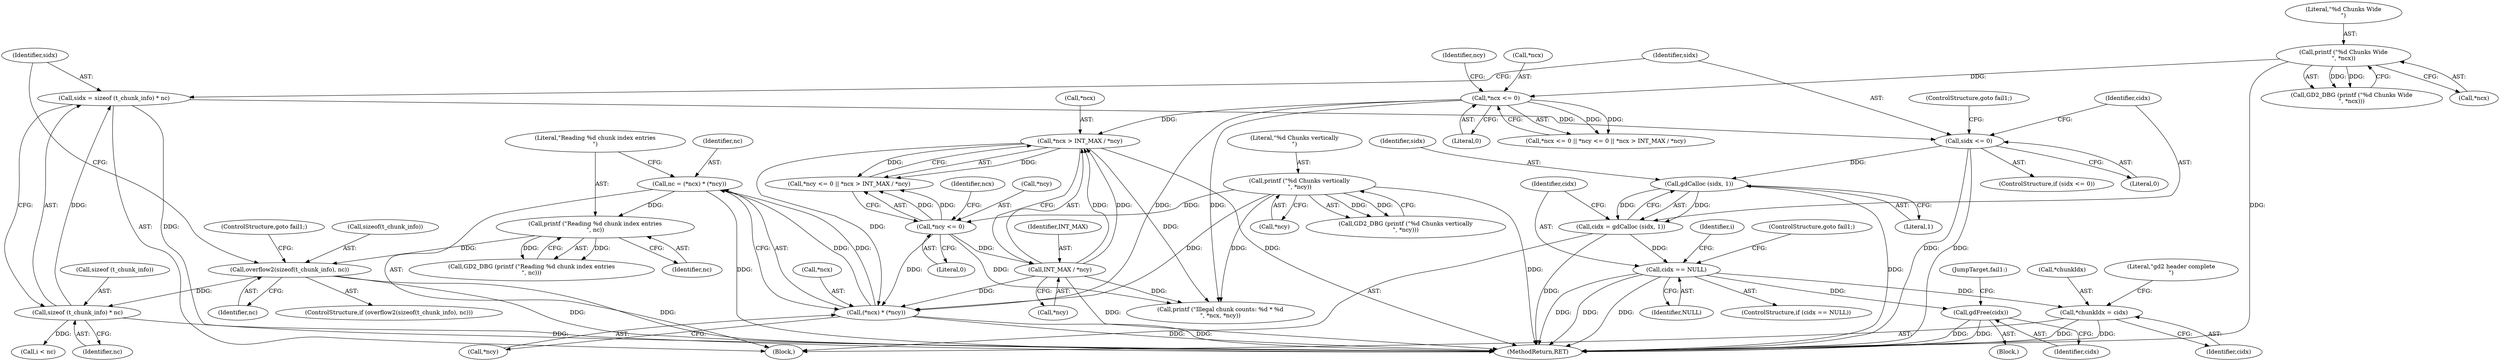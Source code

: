 digraph "0_libgd_69d2fd2c597ffc0c217de1238b9bf4d4bceba8e6@API" {
"1000375" [label="(Call,sidx = sizeof (t_chunk_info) * nc)"];
"1000377" [label="(Call,sizeof (t_chunk_info) * nc)"];
"1000369" [label="(Call,overflow2(sizeof(t_chunk_info), nc))"];
"1000365" [label="(Call,printf (\"Reading %d chunk index entries\n\", nc))"];
"1000357" [label="(Call,nc = (*ncx) * (*ncy))"];
"1000359" [label="(Call,(*ncx) * (*ncy))"];
"1000332" [label="(Call,*ncx <= 0)"];
"1000308" [label="(Call,printf (\"%d Chunks Wide\n\", *ncx))"];
"1000341" [label="(Call,*ncx > INT_MAX / *ncy)"];
"1000344" [label="(Call,INT_MAX / *ncy)"];
"1000337" [label="(Call,*ncy <= 0)"];
"1000321" [label="(Call,printf (\"%d Chunks vertically\n\", *ncy))"];
"1000382" [label="(Call,sidx <= 0)"];
"1000389" [label="(Call,gdCalloc (sidx, 1))"];
"1000387" [label="(Call,cidx = gdCalloc (sidx, 1))"];
"1000393" [label="(Call,cidx == NULL)"];
"1000451" [label="(Call,*chunkIdx = cidx)"];
"1000461" [label="(Call,gdFree(cidx))"];
"1000383" [label="(Identifier,sidx)"];
"1000345" [label="(Identifier,INT_MAX)"];
"1000346" [label="(Call,*ncy)"];
"1000322" [label="(Literal,\"%d Chunks vertically\n\")"];
"1000342" [label="(Call,*ncx)"];
"1000381" [label="(ControlStructure,if (sidx <= 0))"];
"1000340" [label="(Literal,0)"];
"1000333" [label="(Call,*ncx)"];
"1000451" [label="(Call,*chunkIdx = cidx)"];
"1000343" [label="(Identifier,ncx)"];
"1000394" [label="(Identifier,cidx)"];
"1000382" [label="(Call,sidx <= 0)"];
"1000360" [label="(Call,*ncx)"];
"1000393" [label="(Call,cidx == NULL)"];
"1000329" [label="(Block,)"];
"1000372" [label="(Identifier,nc)"];
"1000462" [label="(Identifier,cidx)"];
"1000336" [label="(Call,*ncy <= 0 || *ncx > INT_MAX / *ncy)"];
"1000335" [label="(Literal,0)"];
"1000402" [label="(Call,i < nc)"];
"1000359" [label="(Call,(*ncx) * (*ncy))"];
"1000358" [label="(Identifier,nc)"];
"1000380" [label="(Identifier,nc)"];
"1000310" [label="(Call,*ncx)"];
"1000365" [label="(Call,printf (\"Reading %d chunk index entries\n\", nc))"];
"1000375" [label="(Call,sidx = sizeof (t_chunk_info) * nc)"];
"1000357" [label="(Call,nc = (*ncx) * (*ncy))"];
"1000308" [label="(Call,printf (\"%d Chunks Wide\n\", *ncx))"];
"1000378" [label="(Call,sizeof (t_chunk_info))"];
"1000395" [label="(Identifier,NULL)"];
"1000376" [label="(Identifier,sidx)"];
"1000386" [label="(ControlStructure,goto fail1;)"];
"1000323" [label="(Call,*ncy)"];
"1000400" [label="(Identifier,i)"];
"1000388" [label="(Identifier,cidx)"];
"1000397" [label="(ControlStructure,goto fail1;)"];
"1000391" [label="(Literal,1)"];
"1000466" [label="(MethodReturn,RET)"];
"1000390" [label="(Identifier,sidx)"];
"1000454" [label="(Identifier,cidx)"];
"1000452" [label="(Call,*chunkIdx)"];
"1000457" [label="(Literal,\"gd2 header complete\n\")"];
"1000307" [label="(Call,GD2_DBG (printf (\"%d Chunks Wide\n\", *ncx)))"];
"1000337" [label="(Call,*ncy <= 0)"];
"1000369" [label="(Call,overflow2(sizeof(t_chunk_info), nc))"];
"1000370" [label="(Call,sizeof(t_chunk_info))"];
"1000321" [label="(Call,printf (\"%d Chunks vertically\n\", *ncy))"];
"1000384" [label="(Literal,0)"];
"1000344" [label="(Call,INT_MAX / *ncy)"];
"1000338" [label="(Call,*ncy)"];
"1000374" [label="(ControlStructure,goto fail1;)"];
"1000377" [label="(Call,sizeof (t_chunk_info) * nc)"];
"1000392" [label="(ControlStructure,if (cidx == NULL))"];
"1000117" [label="(Block,)"];
"1000320" [label="(Call,GD2_DBG (printf (\"%d Chunks vertically\n\", *ncy)))"];
"1000368" [label="(ControlStructure,if (overflow2(sizeof(t_chunk_info), nc)))"];
"1000387" [label="(Call,cidx = gdCalloc (sidx, 1))"];
"1000350" [label="(Call,printf (\"Illegal chunk counts: %d * %d\n\", *ncx, *ncy))"];
"1000367" [label="(Identifier,nc)"];
"1000366" [label="(Literal,\"Reading %d chunk index entries\n\")"];
"1000341" [label="(Call,*ncx > INT_MAX / *ncy)"];
"1000461" [label="(Call,gdFree(cidx))"];
"1000463" [label="(JumpTarget,fail1:)"];
"1000339" [label="(Identifier,ncy)"];
"1000331" [label="(Call,*ncx <= 0 || *ncy <= 0 || *ncx > INT_MAX / *ncy)"];
"1000309" [label="(Literal,\"%d Chunks Wide\n\")"];
"1000389" [label="(Call,gdCalloc (sidx, 1))"];
"1000332" [label="(Call,*ncx <= 0)"];
"1000362" [label="(Call,*ncy)"];
"1000364" [label="(Call,GD2_DBG (printf (\"Reading %d chunk index entries\n\", nc)))"];
"1000375" -> "1000329"  [label="AST: "];
"1000375" -> "1000377"  [label="CFG: "];
"1000376" -> "1000375"  [label="AST: "];
"1000377" -> "1000375"  [label="AST: "];
"1000383" -> "1000375"  [label="CFG: "];
"1000375" -> "1000466"  [label="DDG: "];
"1000377" -> "1000375"  [label="DDG: "];
"1000375" -> "1000382"  [label="DDG: "];
"1000377" -> "1000380"  [label="CFG: "];
"1000378" -> "1000377"  [label="AST: "];
"1000380" -> "1000377"  [label="AST: "];
"1000377" -> "1000466"  [label="DDG: "];
"1000369" -> "1000377"  [label="DDG: "];
"1000377" -> "1000402"  [label="DDG: "];
"1000369" -> "1000368"  [label="AST: "];
"1000369" -> "1000372"  [label="CFG: "];
"1000370" -> "1000369"  [label="AST: "];
"1000372" -> "1000369"  [label="AST: "];
"1000374" -> "1000369"  [label="CFG: "];
"1000376" -> "1000369"  [label="CFG: "];
"1000369" -> "1000466"  [label="DDG: "];
"1000369" -> "1000466"  [label="DDG: "];
"1000365" -> "1000369"  [label="DDG: "];
"1000365" -> "1000364"  [label="AST: "];
"1000365" -> "1000367"  [label="CFG: "];
"1000366" -> "1000365"  [label="AST: "];
"1000367" -> "1000365"  [label="AST: "];
"1000364" -> "1000365"  [label="CFG: "];
"1000365" -> "1000364"  [label="DDG: "];
"1000365" -> "1000364"  [label="DDG: "];
"1000357" -> "1000365"  [label="DDG: "];
"1000357" -> "1000329"  [label="AST: "];
"1000357" -> "1000359"  [label="CFG: "];
"1000358" -> "1000357"  [label="AST: "];
"1000359" -> "1000357"  [label="AST: "];
"1000366" -> "1000357"  [label="CFG: "];
"1000357" -> "1000466"  [label="DDG: "];
"1000359" -> "1000357"  [label="DDG: "];
"1000359" -> "1000357"  [label="DDG: "];
"1000359" -> "1000362"  [label="CFG: "];
"1000360" -> "1000359"  [label="AST: "];
"1000362" -> "1000359"  [label="AST: "];
"1000359" -> "1000466"  [label="DDG: "];
"1000359" -> "1000466"  [label="DDG: "];
"1000332" -> "1000359"  [label="DDG: "];
"1000341" -> "1000359"  [label="DDG: "];
"1000337" -> "1000359"  [label="DDG: "];
"1000321" -> "1000359"  [label="DDG: "];
"1000344" -> "1000359"  [label="DDG: "];
"1000332" -> "1000331"  [label="AST: "];
"1000332" -> "1000335"  [label="CFG: "];
"1000333" -> "1000332"  [label="AST: "];
"1000335" -> "1000332"  [label="AST: "];
"1000339" -> "1000332"  [label="CFG: "];
"1000331" -> "1000332"  [label="CFG: "];
"1000332" -> "1000331"  [label="DDG: "];
"1000332" -> "1000331"  [label="DDG: "];
"1000308" -> "1000332"  [label="DDG: "];
"1000332" -> "1000341"  [label="DDG: "];
"1000332" -> "1000350"  [label="DDG: "];
"1000308" -> "1000307"  [label="AST: "];
"1000308" -> "1000310"  [label="CFG: "];
"1000309" -> "1000308"  [label="AST: "];
"1000310" -> "1000308"  [label="AST: "];
"1000307" -> "1000308"  [label="CFG: "];
"1000308" -> "1000466"  [label="DDG: "];
"1000308" -> "1000307"  [label="DDG: "];
"1000308" -> "1000307"  [label="DDG: "];
"1000341" -> "1000336"  [label="AST: "];
"1000341" -> "1000344"  [label="CFG: "];
"1000342" -> "1000341"  [label="AST: "];
"1000344" -> "1000341"  [label="AST: "];
"1000336" -> "1000341"  [label="CFG: "];
"1000341" -> "1000466"  [label="DDG: "];
"1000341" -> "1000336"  [label="DDG: "];
"1000341" -> "1000336"  [label="DDG: "];
"1000344" -> "1000341"  [label="DDG: "];
"1000344" -> "1000341"  [label="DDG: "];
"1000341" -> "1000350"  [label="DDG: "];
"1000344" -> "1000346"  [label="CFG: "];
"1000345" -> "1000344"  [label="AST: "];
"1000346" -> "1000344"  [label="AST: "];
"1000344" -> "1000466"  [label="DDG: "];
"1000337" -> "1000344"  [label="DDG: "];
"1000344" -> "1000350"  [label="DDG: "];
"1000337" -> "1000336"  [label="AST: "];
"1000337" -> "1000340"  [label="CFG: "];
"1000338" -> "1000337"  [label="AST: "];
"1000340" -> "1000337"  [label="AST: "];
"1000343" -> "1000337"  [label="CFG: "];
"1000336" -> "1000337"  [label="CFG: "];
"1000337" -> "1000336"  [label="DDG: "];
"1000337" -> "1000336"  [label="DDG: "];
"1000321" -> "1000337"  [label="DDG: "];
"1000337" -> "1000350"  [label="DDG: "];
"1000321" -> "1000320"  [label="AST: "];
"1000321" -> "1000323"  [label="CFG: "];
"1000322" -> "1000321"  [label="AST: "];
"1000323" -> "1000321"  [label="AST: "];
"1000320" -> "1000321"  [label="CFG: "];
"1000321" -> "1000466"  [label="DDG: "];
"1000321" -> "1000320"  [label="DDG: "];
"1000321" -> "1000320"  [label="DDG: "];
"1000321" -> "1000350"  [label="DDG: "];
"1000382" -> "1000381"  [label="AST: "];
"1000382" -> "1000384"  [label="CFG: "];
"1000383" -> "1000382"  [label="AST: "];
"1000384" -> "1000382"  [label="AST: "];
"1000386" -> "1000382"  [label="CFG: "];
"1000388" -> "1000382"  [label="CFG: "];
"1000382" -> "1000466"  [label="DDG: "];
"1000382" -> "1000466"  [label="DDG: "];
"1000382" -> "1000389"  [label="DDG: "];
"1000389" -> "1000387"  [label="AST: "];
"1000389" -> "1000391"  [label="CFG: "];
"1000390" -> "1000389"  [label="AST: "];
"1000391" -> "1000389"  [label="AST: "];
"1000387" -> "1000389"  [label="CFG: "];
"1000389" -> "1000466"  [label="DDG: "];
"1000389" -> "1000387"  [label="DDG: "];
"1000389" -> "1000387"  [label="DDG: "];
"1000387" -> "1000329"  [label="AST: "];
"1000388" -> "1000387"  [label="AST: "];
"1000394" -> "1000387"  [label="CFG: "];
"1000387" -> "1000466"  [label="DDG: "];
"1000387" -> "1000393"  [label="DDG: "];
"1000393" -> "1000392"  [label="AST: "];
"1000393" -> "1000395"  [label="CFG: "];
"1000394" -> "1000393"  [label="AST: "];
"1000395" -> "1000393"  [label="AST: "];
"1000397" -> "1000393"  [label="CFG: "];
"1000400" -> "1000393"  [label="CFG: "];
"1000393" -> "1000466"  [label="DDG: "];
"1000393" -> "1000466"  [label="DDG: "];
"1000393" -> "1000466"  [label="DDG: "];
"1000393" -> "1000451"  [label="DDG: "];
"1000393" -> "1000461"  [label="DDG: "];
"1000451" -> "1000329"  [label="AST: "];
"1000451" -> "1000454"  [label="CFG: "];
"1000452" -> "1000451"  [label="AST: "];
"1000454" -> "1000451"  [label="AST: "];
"1000457" -> "1000451"  [label="CFG: "];
"1000451" -> "1000466"  [label="DDG: "];
"1000451" -> "1000466"  [label="DDG: "];
"1000461" -> "1000117"  [label="AST: "];
"1000461" -> "1000462"  [label="CFG: "];
"1000462" -> "1000461"  [label="AST: "];
"1000463" -> "1000461"  [label="CFG: "];
"1000461" -> "1000466"  [label="DDG: "];
"1000461" -> "1000466"  [label="DDG: "];
}
